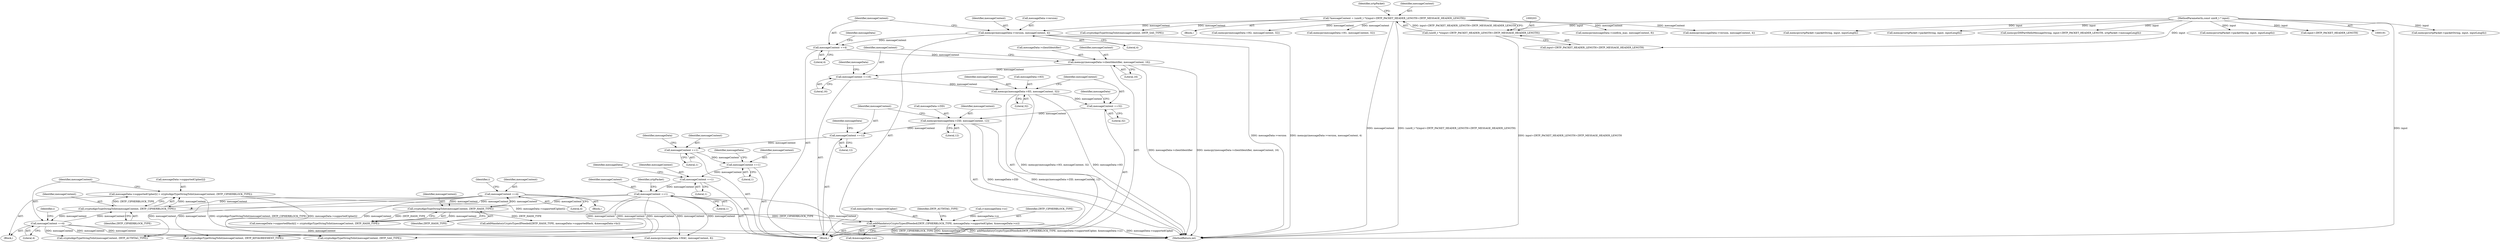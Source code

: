 digraph "0_bzrtp_bbb1e6e2f467ee4bd7b9a8c800e4f07343d7d99b@array" {
"1000435" [label="(Call,messageData->supportedCipher[i] = cryptoAlgoTypeStringToInt(messageContent, ZRTP_CIPHERBLOCK_TYPE))"];
"1000441" [label="(Call,cryptoAlgoTypeStringToInt(messageContent, ZRTP_CIPHERBLOCK_TYPE))"];
"1000444" [label="(Call,messageContent +=4)"];
"1000420" [label="(Call,messageContent +=4)"];
"1000417" [label="(Call,cryptoAlgoTypeStringToInt(messageContent, ZRTP_HASH_TYPE))"];
"1000353" [label="(Call,messageContent +=1)"];
"1000328" [label="(Call,messageContent +=1)"];
"1000303" [label="(Call,messageContent +=1)"];
"1000290" [label="(Call,messageContent +=1)"];
"1000257" [label="(Call,messageContent +=12)"];
"1000251" [label="(Call,memcpy(messageData->ZID, messageContent, 12))"];
"1000248" [label="(Call,messageContent +=32)"];
"1000242" [label="(Call,memcpy(messageData->H3, messageContent, 32))"];
"1000239" [label="(Call,messageContent +=16)"];
"1000233" [label="(Call,memcpy(messageData->clientIdentifier, messageContent, 16))"];
"1000230" [label="(Call,messageContent +=4)"];
"1000224" [label="(Call,memcpy(messageData->version, messageContent, 4))"];
"1000200" [label="(Call,*messageContent = (uint8_t *)(input+ZRTP_PACKET_HEADER_LENGTH+ZRTP_MESSAGE_HEADER_LENGTH))"];
"1000202" [label="(Call,(uint8_t *)(input+ZRTP_PACKET_HEADER_LENGTH+ZRTP_MESSAGE_HEADER_LENGTH))"];
"1000194" [label="(MethodParameterIn,const uint8_t * input)"];
"1000528" [label="(Call,addMandatoryCryptoTypesIfNeeded(ZRTP_CIPHERBLOCK_TYPE, messageData->supportedCipher, &messageData->cc))"];
"1000441" [label="(Call,cryptoAlgoTypeStringToInt(messageContent, ZRTP_CIPHERBLOCK_TYPE))"];
"1000530" [label="(Call,messageData->supportedCipher)"];
"1000253" [label="(Identifier,messageData)"];
"1001285" [label="(Call,memcpy(zrtpPacket->packetString, input, inputLength))"];
"1000211" [label="(Identifier,zrtpPacket)"];
"1000246" [label="(Identifier,messageContent)"];
"1000251" [label="(Call,memcpy(messageData->ZID, messageContent, 12))"];
"1000243" [label="(Call,messageData->H3)"];
"1000202" [label="(Call,(uint8_t *)(input+ZRTP_PACKET_HEADER_LENGTH+ZRTP_MESSAGE_HEADER_LENGTH))"];
"1000436" [label="(Call,messageData->supportedCipher[i])"];
"1000538" [label="(Identifier,ZRTP_AUTHTAG_TYPE)"];
"1000422" [label="(Literal,4)"];
"1000891" [label="(Call,memcpy(zrtpPacket->packetString, input, inputLength))"];
"1000418" [label="(Identifier,messageContent)"];
"1000333" [label="(Identifier,messageData)"];
"1000533" [label="(Call,&messageData->cc)"];
"1000224" [label="(Call,memcpy(messageData->version, messageContent, 4))"];
"1000201" [label="(Identifier,messageContent)"];
"1000435" [label="(Call,messageData->supportedCipher[i] = cryptoAlgoTypeStringToInt(messageContent, ZRTP_CIPHERBLOCK_TYPE))"];
"1000427" [label="(Call,i<messageData->cc)"];
"1000588" [label="(Call,memcpy(zrtpPacket->packetString, input, inputLength))"];
"1001078" [label="(Call,memcpy(DHPartHelloMessageString, input+ZRTP_PACKET_HEADER_LENGTH, zrtpPacket->messageLength))"];
"1000444" [label="(Call,messageContent +=4)"];
"1000231" [label="(Identifier,messageContent)"];
"1000225" [label="(Call,messageData->version)"];
"1000257" [label="(Call,messageContent +=12)"];
"1000489" [label="(Call,cryptoAlgoTypeStringToInt(messageContent, ZRTP_KEYAGREEMENT_TYPE))"];
"1000250" [label="(Literal,32)"];
"1000290" [label="(Call,messageContent +=1)"];
"1000529" [label="(Identifier,ZRTP_CIPHERBLOCK_TYPE)"];
"1000291" [label="(Identifier,messageContent)"];
"1000235" [label="(Identifier,messageData)"];
"1000528" [label="(Call,addMandatoryCryptoTypesIfNeeded(ZRTP_CIPHERBLOCK_TYPE, messageData->supportedCipher, &messageData->cc))"];
"1000354" [label="(Identifier,messageContent)"];
"1000248" [label="(Call,messageContent +=32)"];
"1000259" [label="(Literal,12)"];
"1001379" [label="(Call,memcpy(messageData->confirm_mac, messageContent, 8))"];
"1001941" [label="(Call,memcpy(messageData->version, messageContent, 4))"];
"1000513" [label="(Call,cryptoAlgoTypeStringToInt(messageContent, ZRTP_SAS_TYPE))"];
"1000812" [label="(Call,cryptoAlgoTypeStringToInt(messageContent, ZRTP_SAS_TYPE))"];
"1000465" [label="(Call,cryptoAlgoTypeStringToInt(messageContent, ZRTP_AUTHTAG_TYPE))"];
"1001915" [label="(Call,memcpy(zrtpPacket->packetString, input, inputLength))"];
"1000197" [label="(Block,)"];
"1000305" [label="(Literal,1)"];
"1000445" [label="(Identifier,messageContent)"];
"1000194" [label="(MethodParameterIn,const uint8_t * input)"];
"1000353" [label="(Call,messageContent +=1)"];
"1000255" [label="(Identifier,messageContent)"];
"1000232" [label="(Literal,4)"];
"1000519" [label="(Call,addMandatoryCryptoTypesIfNeeded(ZRTP_HASH_TYPE, messageData->supportedHash, &messageData->hc))"];
"1000295" [label="(Identifier,messageData)"];
"1000244" [label="(Identifier,messageData)"];
"1000419" [label="(Identifier,ZRTP_HASH_TYPE)"];
"1000328" [label="(Call,messageContent +=1)"];
"1000420" [label="(Call,messageContent +=4)"];
"1000434" [label="(Block,)"];
"1000247" [label="(Literal,32)"];
"1000303" [label="(Call,messageContent +=1)"];
"1000240" [label="(Identifier,messageContent)"];
"1000237" [label="(Identifier,messageContent)"];
"1000446" [label="(Literal,4)"];
"1000292" [label="(Literal,1)"];
"1000215" [label="(Block,)"];
"1000252" [label="(Call,messageData->ZID)"];
"1000242" [label="(Call,memcpy(messageData->H3, messageContent, 32))"];
"1000308" [label="(Identifier,messageData)"];
"1000355" [label="(Literal,1)"];
"1000417" [label="(Call,cryptoAlgoTypeStringToInt(messageContent, ZRTP_HASH_TYPE))"];
"1000204" [label="(Call,input+ZRTP_PACKET_HEADER_LENGTH+ZRTP_MESSAGE_HEADER_LENGTH)"];
"1000239" [label="(Call,messageContent +=16)"];
"1000409" [label="(Identifier,i)"];
"1000624" [label="(Call,memcpy(messageData->H2, messageContent, 32))"];
"1000443" [label="(Identifier,ZRTP_CIPHERBLOCK_TYPE)"];
"1000359" [label="(Identifier,zrtpPacket)"];
"1000200" [label="(Call,*messageContent = (uint8_t *)(input+ZRTP_PACKET_HEADER_LENGTH+ZRTP_MESSAGE_HEADER_LENGTH))"];
"1000945" [label="(Call,memcpy(messageData->H1, messageContent, 32))"];
"1001080" [label="(Call,input+ZRTP_PACKET_HEADER_LENGTH)"];
"1000258" [label="(Identifier,messageContent)"];
"1000230" [label="(Call,messageContent +=4)"];
"1000262" [label="(Identifier,messageData)"];
"1000256" [label="(Literal,12)"];
"1000411" [label="(Call,messageData->supportedHash[i] = cryptoAlgoTypeStringToInt(messageContent, ZRTP_HASH_TYPE))"];
"1000241" [label="(Literal,16)"];
"1000564" [label="(Call,memcpy(messageData->MAC, messageContent, 8))"];
"1000433" [label="(Identifier,i)"];
"1000442" [label="(Identifier,messageContent)"];
"1000410" [label="(Block,)"];
"1000233" [label="(Call,memcpy(messageData->clientIdentifier, messageContent, 16))"];
"1000304" [label="(Identifier,messageContent)"];
"1000228" [label="(Identifier,messageContent)"];
"1000421" [label="(Identifier,messageContent)"];
"1000329" [label="(Identifier,messageContent)"];
"1000330" [label="(Literal,1)"];
"1000238" [label="(Literal,16)"];
"1000234" [label="(Call,messageData->clientIdentifier)"];
"1001966" [label="(MethodReturn,int)"];
"1000249" [label="(Identifier,messageContent)"];
"1000229" [label="(Literal,4)"];
"1000435" -> "1000434"  [label="AST: "];
"1000435" -> "1000441"  [label="CFG: "];
"1000436" -> "1000435"  [label="AST: "];
"1000441" -> "1000435"  [label="AST: "];
"1000445" -> "1000435"  [label="CFG: "];
"1000435" -> "1001966"  [label="DDG: messageData->supportedCipher[i]"];
"1000435" -> "1001966"  [label="DDG: cryptoAlgoTypeStringToInt(messageContent, ZRTP_CIPHERBLOCK_TYPE)"];
"1000441" -> "1000435"  [label="DDG: messageContent"];
"1000441" -> "1000435"  [label="DDG: ZRTP_CIPHERBLOCK_TYPE"];
"1000435" -> "1000528"  [label="DDG: messageData->supportedCipher[i]"];
"1000441" -> "1000443"  [label="CFG: "];
"1000442" -> "1000441"  [label="AST: "];
"1000443" -> "1000441"  [label="AST: "];
"1000444" -> "1000441"  [label="DDG: messageContent"];
"1000420" -> "1000441"  [label="DDG: messageContent"];
"1000353" -> "1000441"  [label="DDG: messageContent"];
"1000441" -> "1000444"  [label="DDG: messageContent"];
"1000441" -> "1000528"  [label="DDG: ZRTP_CIPHERBLOCK_TYPE"];
"1000444" -> "1000434"  [label="AST: "];
"1000444" -> "1000446"  [label="CFG: "];
"1000445" -> "1000444"  [label="AST: "];
"1000446" -> "1000444"  [label="AST: "];
"1000433" -> "1000444"  [label="CFG: "];
"1000444" -> "1000465"  [label="DDG: messageContent"];
"1000444" -> "1000489"  [label="DDG: messageContent"];
"1000444" -> "1000513"  [label="DDG: messageContent"];
"1000444" -> "1000564"  [label="DDG: messageContent"];
"1000420" -> "1000410"  [label="AST: "];
"1000420" -> "1000422"  [label="CFG: "];
"1000421" -> "1000420"  [label="AST: "];
"1000422" -> "1000420"  [label="AST: "];
"1000409" -> "1000420"  [label="CFG: "];
"1000420" -> "1000417"  [label="DDG: messageContent"];
"1000417" -> "1000420"  [label="DDG: messageContent"];
"1000420" -> "1000465"  [label="DDG: messageContent"];
"1000420" -> "1000489"  [label="DDG: messageContent"];
"1000420" -> "1000513"  [label="DDG: messageContent"];
"1000420" -> "1000564"  [label="DDG: messageContent"];
"1000417" -> "1000411"  [label="AST: "];
"1000417" -> "1000419"  [label="CFG: "];
"1000418" -> "1000417"  [label="AST: "];
"1000419" -> "1000417"  [label="AST: "];
"1000411" -> "1000417"  [label="CFG: "];
"1000417" -> "1000411"  [label="DDG: messageContent"];
"1000417" -> "1000411"  [label="DDG: ZRTP_HASH_TYPE"];
"1000353" -> "1000417"  [label="DDG: messageContent"];
"1000417" -> "1000519"  [label="DDG: ZRTP_HASH_TYPE"];
"1000353" -> "1000215"  [label="AST: "];
"1000353" -> "1000355"  [label="CFG: "];
"1000354" -> "1000353"  [label="AST: "];
"1000355" -> "1000353"  [label="AST: "];
"1000359" -> "1000353"  [label="CFG: "];
"1000353" -> "1001966"  [label="DDG: messageContent"];
"1000328" -> "1000353"  [label="DDG: messageContent"];
"1000353" -> "1000465"  [label="DDG: messageContent"];
"1000353" -> "1000489"  [label="DDG: messageContent"];
"1000353" -> "1000513"  [label="DDG: messageContent"];
"1000353" -> "1000564"  [label="DDG: messageContent"];
"1000328" -> "1000215"  [label="AST: "];
"1000328" -> "1000330"  [label="CFG: "];
"1000329" -> "1000328"  [label="AST: "];
"1000330" -> "1000328"  [label="AST: "];
"1000333" -> "1000328"  [label="CFG: "];
"1000303" -> "1000328"  [label="DDG: messageContent"];
"1000303" -> "1000215"  [label="AST: "];
"1000303" -> "1000305"  [label="CFG: "];
"1000304" -> "1000303"  [label="AST: "];
"1000305" -> "1000303"  [label="AST: "];
"1000308" -> "1000303"  [label="CFG: "];
"1000290" -> "1000303"  [label="DDG: messageContent"];
"1000290" -> "1000215"  [label="AST: "];
"1000290" -> "1000292"  [label="CFG: "];
"1000291" -> "1000290"  [label="AST: "];
"1000292" -> "1000290"  [label="AST: "];
"1000295" -> "1000290"  [label="CFG: "];
"1000257" -> "1000290"  [label="DDG: messageContent"];
"1000257" -> "1000215"  [label="AST: "];
"1000257" -> "1000259"  [label="CFG: "];
"1000258" -> "1000257"  [label="AST: "];
"1000259" -> "1000257"  [label="AST: "];
"1000262" -> "1000257"  [label="CFG: "];
"1000251" -> "1000257"  [label="DDG: messageContent"];
"1000251" -> "1000215"  [label="AST: "];
"1000251" -> "1000256"  [label="CFG: "];
"1000252" -> "1000251"  [label="AST: "];
"1000255" -> "1000251"  [label="AST: "];
"1000256" -> "1000251"  [label="AST: "];
"1000258" -> "1000251"  [label="CFG: "];
"1000251" -> "1001966"  [label="DDG: memcpy(messageData->ZID, messageContent, 12)"];
"1000251" -> "1001966"  [label="DDG: messageData->ZID"];
"1000248" -> "1000251"  [label="DDG: messageContent"];
"1000248" -> "1000215"  [label="AST: "];
"1000248" -> "1000250"  [label="CFG: "];
"1000249" -> "1000248"  [label="AST: "];
"1000250" -> "1000248"  [label="AST: "];
"1000253" -> "1000248"  [label="CFG: "];
"1000242" -> "1000248"  [label="DDG: messageContent"];
"1000242" -> "1000215"  [label="AST: "];
"1000242" -> "1000247"  [label="CFG: "];
"1000243" -> "1000242"  [label="AST: "];
"1000246" -> "1000242"  [label="AST: "];
"1000247" -> "1000242"  [label="AST: "];
"1000249" -> "1000242"  [label="CFG: "];
"1000242" -> "1001966"  [label="DDG: memcpy(messageData->H3, messageContent, 32)"];
"1000242" -> "1001966"  [label="DDG: messageData->H3"];
"1000239" -> "1000242"  [label="DDG: messageContent"];
"1000239" -> "1000215"  [label="AST: "];
"1000239" -> "1000241"  [label="CFG: "];
"1000240" -> "1000239"  [label="AST: "];
"1000241" -> "1000239"  [label="AST: "];
"1000244" -> "1000239"  [label="CFG: "];
"1000233" -> "1000239"  [label="DDG: messageContent"];
"1000233" -> "1000215"  [label="AST: "];
"1000233" -> "1000238"  [label="CFG: "];
"1000234" -> "1000233"  [label="AST: "];
"1000237" -> "1000233"  [label="AST: "];
"1000238" -> "1000233"  [label="AST: "];
"1000240" -> "1000233"  [label="CFG: "];
"1000233" -> "1001966"  [label="DDG: memcpy(messageData->clientIdentifier, messageContent, 16)"];
"1000233" -> "1001966"  [label="DDG: messageData->clientIdentifier"];
"1000230" -> "1000233"  [label="DDG: messageContent"];
"1000230" -> "1000215"  [label="AST: "];
"1000230" -> "1000232"  [label="CFG: "];
"1000231" -> "1000230"  [label="AST: "];
"1000232" -> "1000230"  [label="AST: "];
"1000235" -> "1000230"  [label="CFG: "];
"1000224" -> "1000230"  [label="DDG: messageContent"];
"1000224" -> "1000215"  [label="AST: "];
"1000224" -> "1000229"  [label="CFG: "];
"1000225" -> "1000224"  [label="AST: "];
"1000228" -> "1000224"  [label="AST: "];
"1000229" -> "1000224"  [label="AST: "];
"1000231" -> "1000224"  [label="CFG: "];
"1000224" -> "1001966"  [label="DDG: messageData->version"];
"1000224" -> "1001966"  [label="DDG: memcpy(messageData->version, messageContent, 4)"];
"1000200" -> "1000224"  [label="DDG: messageContent"];
"1000200" -> "1000197"  [label="AST: "];
"1000200" -> "1000202"  [label="CFG: "];
"1000201" -> "1000200"  [label="AST: "];
"1000202" -> "1000200"  [label="AST: "];
"1000211" -> "1000200"  [label="CFG: "];
"1000200" -> "1001966"  [label="DDG: messageContent"];
"1000200" -> "1001966"  [label="DDG: (uint8_t *)(input+ZRTP_PACKET_HEADER_LENGTH+ZRTP_MESSAGE_HEADER_LENGTH)"];
"1000202" -> "1000200"  [label="DDG: input+ZRTP_PACKET_HEADER_LENGTH+ZRTP_MESSAGE_HEADER_LENGTH"];
"1000200" -> "1000624"  [label="DDG: messageContent"];
"1000200" -> "1000812"  [label="DDG: messageContent"];
"1000200" -> "1000945"  [label="DDG: messageContent"];
"1000200" -> "1001379"  [label="DDG: messageContent"];
"1000200" -> "1001941"  [label="DDG: messageContent"];
"1000202" -> "1000204"  [label="CFG: "];
"1000203" -> "1000202"  [label="AST: "];
"1000204" -> "1000202"  [label="AST: "];
"1000202" -> "1001966"  [label="DDG: input+ZRTP_PACKET_HEADER_LENGTH+ZRTP_MESSAGE_HEADER_LENGTH"];
"1000194" -> "1000202"  [label="DDG: input"];
"1000194" -> "1000191"  [label="AST: "];
"1000194" -> "1001966"  [label="DDG: input"];
"1000194" -> "1000204"  [label="DDG: input"];
"1000194" -> "1000588"  [label="DDG: input"];
"1000194" -> "1000891"  [label="DDG: input"];
"1000194" -> "1001078"  [label="DDG: input"];
"1000194" -> "1001080"  [label="DDG: input"];
"1000194" -> "1001285"  [label="DDG: input"];
"1000194" -> "1001915"  [label="DDG: input"];
"1000528" -> "1000215"  [label="AST: "];
"1000528" -> "1000533"  [label="CFG: "];
"1000529" -> "1000528"  [label="AST: "];
"1000530" -> "1000528"  [label="AST: "];
"1000533" -> "1000528"  [label="AST: "];
"1000538" -> "1000528"  [label="CFG: "];
"1000528" -> "1001966"  [label="DDG: &messageData->cc"];
"1000528" -> "1001966"  [label="DDG: addMandatoryCryptoTypesIfNeeded(ZRTP_CIPHERBLOCK_TYPE, messageData->supportedCipher, &messageData->cc)"];
"1000528" -> "1001966"  [label="DDG: messageData->supportedCipher"];
"1000528" -> "1001966"  [label="DDG: ZRTP_CIPHERBLOCK_TYPE"];
"1000427" -> "1000528"  [label="DDG: messageData->cc"];
}
